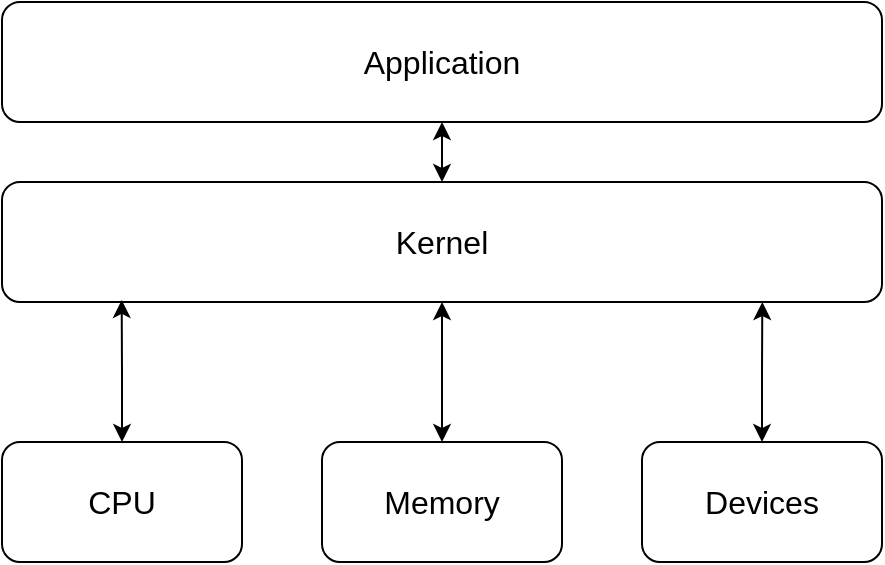 <mxfile version="15.2.9" type="device"><diagram id="t_yHQg8KnuflXW7POe9x" name="Page-1"><mxGraphModel dx="460" dy="768" grid="0" gridSize="10" guides="1" tooltips="1" connect="1" arrows="1" fold="1" page="1" pageScale="1" pageWidth="827" pageHeight="1169" math="0" shadow="0"><root><mxCell id="0"/><mxCell id="1" parent="0"/><mxCell id="fLW8_3gDNXviCRQquvNj-1" value="&lt;font style=&quot;font-size: 16px&quot;&gt;Application&lt;/font&gt;" style="rounded=1;whiteSpace=wrap;html=1;" vertex="1" parent="1"><mxGeometry x="40" y="130" width="440" height="60" as="geometry"/></mxCell><mxCell id="fLW8_3gDNXviCRQquvNj-9" style="edgeStyle=orthogonalEdgeStyle;rounded=0;orthogonalLoop=1;jettySize=auto;html=1;exitX=0.5;exitY=0;exitDx=0;exitDy=0;entryX=0.5;entryY=1;entryDx=0;entryDy=0;startArrow=classic;startFill=1;" edge="1" parent="1" source="fLW8_3gDNXviCRQquvNj-2" target="fLW8_3gDNXviCRQquvNj-1"><mxGeometry relative="1" as="geometry"/></mxCell><mxCell id="fLW8_3gDNXviCRQquvNj-2" value="&lt;font style=&quot;font-size: 16px&quot;&gt;Kernel&lt;/font&gt;" style="rounded=1;whiteSpace=wrap;html=1;" vertex="1" parent="1"><mxGeometry x="40" y="220" width="440" height="60" as="geometry"/></mxCell><mxCell id="fLW8_3gDNXviCRQquvNj-6" style="edgeStyle=orthogonalEdgeStyle;rounded=0;orthogonalLoop=1;jettySize=auto;html=1;exitX=0.5;exitY=0;exitDx=0;exitDy=0;entryX=0.136;entryY=0.983;entryDx=0;entryDy=0;entryPerimeter=0;startArrow=classic;startFill=1;" edge="1" parent="1" source="fLW8_3gDNXviCRQquvNj-3" target="fLW8_3gDNXviCRQquvNj-2"><mxGeometry relative="1" as="geometry"/></mxCell><mxCell id="fLW8_3gDNXviCRQquvNj-3" value="&lt;span style=&quot;font-size: 16px&quot;&gt;CPU&lt;/span&gt;" style="rounded=1;whiteSpace=wrap;html=1;" vertex="1" parent="1"><mxGeometry x="40" y="350" width="120" height="60" as="geometry"/></mxCell><mxCell id="fLW8_3gDNXviCRQquvNj-7" style="edgeStyle=orthogonalEdgeStyle;rounded=0;orthogonalLoop=1;jettySize=auto;html=1;exitX=0.5;exitY=0;exitDx=0;exitDy=0;entryX=0.5;entryY=1;entryDx=0;entryDy=0;startArrow=classic;startFill=1;" edge="1" parent="1" source="fLW8_3gDNXviCRQquvNj-4" target="fLW8_3gDNXviCRQquvNj-2"><mxGeometry relative="1" as="geometry"/></mxCell><mxCell id="fLW8_3gDNXviCRQquvNj-4" value="&lt;font style=&quot;font-size: 16px&quot;&gt;Memory&lt;/font&gt;" style="rounded=1;whiteSpace=wrap;html=1;" vertex="1" parent="1"><mxGeometry x="200" y="350" width="120" height="60" as="geometry"/></mxCell><mxCell id="fLW8_3gDNXviCRQquvNj-8" style="edgeStyle=orthogonalEdgeStyle;rounded=0;orthogonalLoop=1;jettySize=auto;html=1;exitX=0.5;exitY=0;exitDx=0;exitDy=0;entryX=0.864;entryY=1;entryDx=0;entryDy=0;entryPerimeter=0;startArrow=classic;startFill=1;" edge="1" parent="1" source="fLW8_3gDNXviCRQquvNj-5" target="fLW8_3gDNXviCRQquvNj-2"><mxGeometry relative="1" as="geometry"/></mxCell><mxCell id="fLW8_3gDNXviCRQquvNj-5" value="&lt;font style=&quot;font-size: 16px&quot;&gt;Devices&lt;/font&gt;" style="rounded=1;whiteSpace=wrap;html=1;" vertex="1" parent="1"><mxGeometry x="360" y="350" width="120" height="60" as="geometry"/></mxCell></root></mxGraphModel></diagram></mxfile>